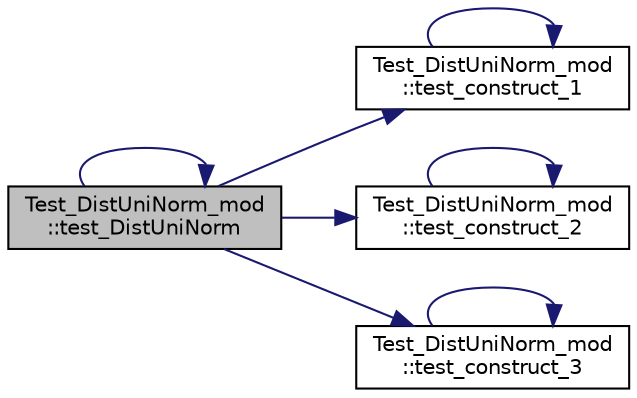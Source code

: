 digraph "Test_DistUniNorm_mod::test_DistUniNorm"
{
 // LATEX_PDF_SIZE
  edge [fontname="Helvetica",fontsize="10",labelfontname="Helvetica",labelfontsize="10"];
  node [fontname="Helvetica",fontsize="10",shape=record];
  rankdir="LR";
  Node1 [label="Test_DistUniNorm_mod\l::test_DistUniNorm",height=0.2,width=0.4,color="black", fillcolor="grey75", style="filled", fontcolor="black",tooltip=" "];
  Node1 -> Node2 [color="midnightblue",fontsize="10",style="solid",fontname="Helvetica"];
  Node2 [label="Test_DistUniNorm_mod\l::test_construct_1",height=0.2,width=0.4,color="black", fillcolor="white", style="filled",URL="$namespaceTest__DistUniNorm__mod.html#a5c3d9a28a903b62a406518dcba1dbe91",tooltip="Test the constructor without input arguments."];
  Node2 -> Node2 [color="midnightblue",fontsize="10",style="solid",fontname="Helvetica"];
  Node1 -> Node3 [color="midnightblue",fontsize="10",style="solid",fontname="Helvetica"];
  Node3 [label="Test_DistUniNorm_mod\l::test_construct_2",height=0.2,width=0.4,color="black", fillcolor="white", style="filled",URL="$namespaceTest__DistUniNorm__mod.html#a6e34ef16048175ab9d6fb84a478298f4",tooltip="Test the constructor with only the mean input argument."];
  Node3 -> Node3 [color="midnightblue",fontsize="10",style="solid",fontname="Helvetica"];
  Node1 -> Node4 [color="midnightblue",fontsize="10",style="solid",fontname="Helvetica"];
  Node4 [label="Test_DistUniNorm_mod\l::test_construct_3",height=0.2,width=0.4,color="black", fillcolor="white", style="filled",URL="$namespaceTest__DistUniNorm__mod.html#a0e00df95a1d77871742b05b816c10eeb",tooltip="Test the constructor with both input arguments present."];
  Node4 -> Node4 [color="midnightblue",fontsize="10",style="solid",fontname="Helvetica"];
  Node1 -> Node1 [color="midnightblue",fontsize="10",style="solid",fontname="Helvetica"];
}
